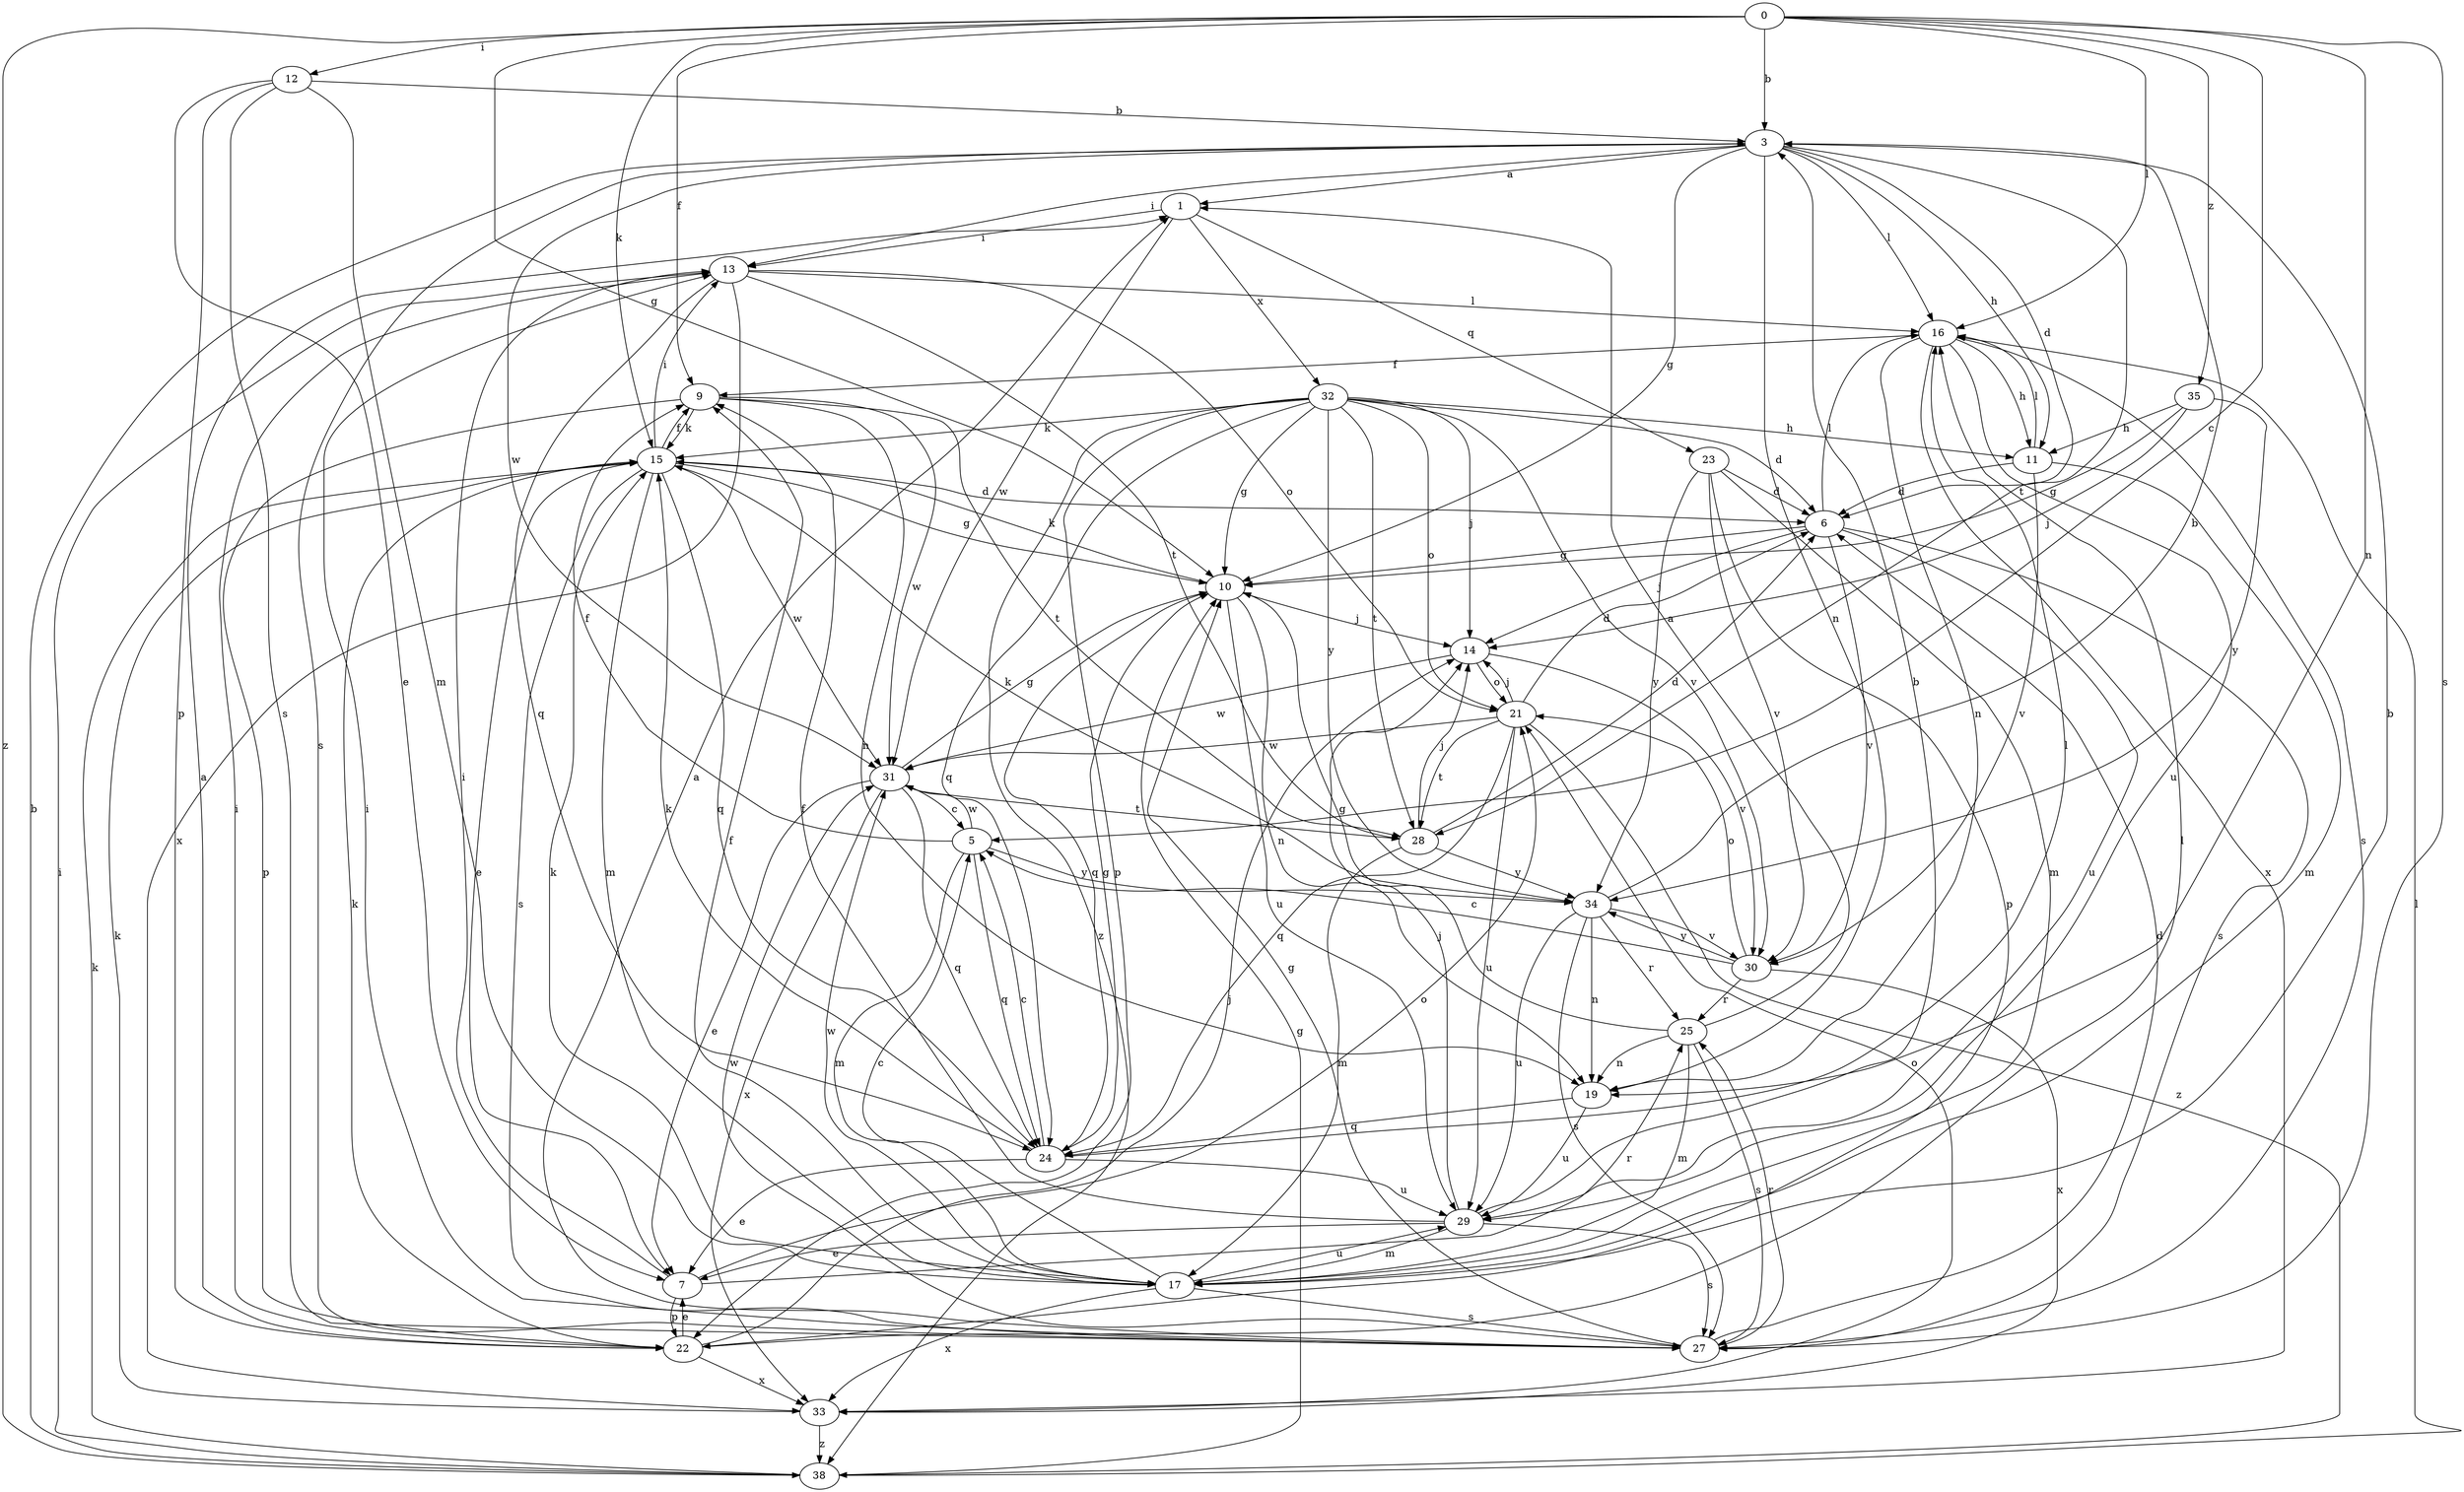 strict digraph  {
0;
1;
3;
5;
6;
7;
9;
10;
11;
12;
13;
14;
15;
16;
17;
19;
21;
22;
23;
24;
25;
27;
28;
29;
30;
31;
32;
33;
34;
35;
38;
0 -> 3  [label=b];
0 -> 5  [label=c];
0 -> 9  [label=f];
0 -> 10  [label=g];
0 -> 12  [label=i];
0 -> 15  [label=k];
0 -> 16  [label=l];
0 -> 19  [label=n];
0 -> 27  [label=s];
0 -> 35  [label=z];
0 -> 38  [label=z];
1 -> 13  [label=i];
1 -> 23  [label=q];
1 -> 31  [label=w];
1 -> 32  [label=x];
3 -> 1  [label=a];
3 -> 6  [label=d];
3 -> 10  [label=g];
3 -> 11  [label=h];
3 -> 13  [label=i];
3 -> 16  [label=l];
3 -> 19  [label=n];
3 -> 27  [label=s];
3 -> 28  [label=t];
3 -> 31  [label=w];
5 -> 9  [label=f];
5 -> 17  [label=m];
5 -> 24  [label=q];
5 -> 31  [label=w];
5 -> 34  [label=y];
6 -> 10  [label=g];
6 -> 14  [label=j];
6 -> 16  [label=l];
6 -> 27  [label=s];
6 -> 29  [label=u];
6 -> 30  [label=v];
7 -> 13  [label=i];
7 -> 21  [label=o];
7 -> 22  [label=p];
7 -> 25  [label=r];
9 -> 15  [label=k];
9 -> 19  [label=n];
9 -> 22  [label=p];
9 -> 28  [label=t];
9 -> 31  [label=w];
10 -> 14  [label=j];
10 -> 15  [label=k];
10 -> 19  [label=n];
10 -> 24  [label=q];
10 -> 29  [label=u];
11 -> 6  [label=d];
11 -> 16  [label=l];
11 -> 17  [label=m];
11 -> 30  [label=v];
12 -> 3  [label=b];
12 -> 7  [label=e];
12 -> 17  [label=m];
12 -> 22  [label=p];
12 -> 27  [label=s];
13 -> 16  [label=l];
13 -> 21  [label=o];
13 -> 24  [label=q];
13 -> 28  [label=t];
13 -> 33  [label=x];
14 -> 21  [label=o];
14 -> 30  [label=v];
14 -> 31  [label=w];
15 -> 6  [label=d];
15 -> 7  [label=e];
15 -> 9  [label=f];
15 -> 10  [label=g];
15 -> 13  [label=i];
15 -> 17  [label=m];
15 -> 24  [label=q];
15 -> 27  [label=s];
15 -> 31  [label=w];
16 -> 9  [label=f];
16 -> 11  [label=h];
16 -> 19  [label=n];
16 -> 27  [label=s];
16 -> 29  [label=u];
16 -> 33  [label=x];
17 -> 3  [label=b];
17 -> 5  [label=c];
17 -> 9  [label=f];
17 -> 15  [label=k];
17 -> 27  [label=s];
17 -> 29  [label=u];
17 -> 31  [label=w];
17 -> 33  [label=x];
19 -> 24  [label=q];
19 -> 29  [label=u];
21 -> 6  [label=d];
21 -> 14  [label=j];
21 -> 24  [label=q];
21 -> 28  [label=t];
21 -> 29  [label=u];
21 -> 31  [label=w];
21 -> 38  [label=z];
22 -> 1  [label=a];
22 -> 7  [label=e];
22 -> 13  [label=i];
22 -> 14  [label=j];
22 -> 15  [label=k];
22 -> 16  [label=l];
22 -> 33  [label=x];
23 -> 6  [label=d];
23 -> 17  [label=m];
23 -> 22  [label=p];
23 -> 30  [label=v];
23 -> 34  [label=y];
24 -> 5  [label=c];
24 -> 7  [label=e];
24 -> 10  [label=g];
24 -> 15  [label=k];
24 -> 16  [label=l];
24 -> 29  [label=u];
25 -> 1  [label=a];
25 -> 10  [label=g];
25 -> 17  [label=m];
25 -> 19  [label=n];
25 -> 27  [label=s];
27 -> 1  [label=a];
27 -> 6  [label=d];
27 -> 10  [label=g];
27 -> 13  [label=i];
27 -> 25  [label=r];
27 -> 31  [label=w];
28 -> 6  [label=d];
28 -> 14  [label=j];
28 -> 17  [label=m];
28 -> 34  [label=y];
29 -> 3  [label=b];
29 -> 7  [label=e];
29 -> 9  [label=f];
29 -> 14  [label=j];
29 -> 17  [label=m];
29 -> 27  [label=s];
30 -> 5  [label=c];
30 -> 21  [label=o];
30 -> 25  [label=r];
30 -> 33  [label=x];
30 -> 34  [label=y];
31 -> 5  [label=c];
31 -> 7  [label=e];
31 -> 10  [label=g];
31 -> 24  [label=q];
31 -> 28  [label=t];
31 -> 33  [label=x];
32 -> 6  [label=d];
32 -> 10  [label=g];
32 -> 11  [label=h];
32 -> 14  [label=j];
32 -> 15  [label=k];
32 -> 21  [label=o];
32 -> 22  [label=p];
32 -> 24  [label=q];
32 -> 28  [label=t];
32 -> 30  [label=v];
32 -> 34  [label=y];
32 -> 38  [label=z];
33 -> 15  [label=k];
33 -> 21  [label=o];
33 -> 38  [label=z];
34 -> 3  [label=b];
34 -> 15  [label=k];
34 -> 19  [label=n];
34 -> 25  [label=r];
34 -> 27  [label=s];
34 -> 29  [label=u];
34 -> 30  [label=v];
35 -> 10  [label=g];
35 -> 11  [label=h];
35 -> 14  [label=j];
35 -> 34  [label=y];
38 -> 3  [label=b];
38 -> 10  [label=g];
38 -> 13  [label=i];
38 -> 15  [label=k];
38 -> 16  [label=l];
}

